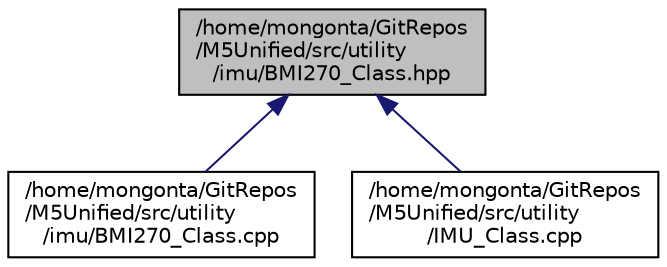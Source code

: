 digraph "/home/mongonta/GitRepos/M5Unified/src/utility/imu/BMI270_Class.hpp"
{
 // LATEX_PDF_SIZE
  edge [fontname="Helvetica",fontsize="10",labelfontname="Helvetica",labelfontsize="10"];
  node [fontname="Helvetica",fontsize="10",shape=record];
  Node1 [label="/home/mongonta/GitRepos\l/M5Unified/src/utility\l/imu/BMI270_Class.hpp",height=0.2,width=0.4,color="black", fillcolor="grey75", style="filled", fontcolor="black",tooltip=" "];
  Node1 -> Node2 [dir="back",color="midnightblue",fontsize="10",style="solid",fontname="Helvetica"];
  Node2 [label="/home/mongonta/GitRepos\l/M5Unified/src/utility\l/imu/BMI270_Class.cpp",height=0.2,width=0.4,color="black", fillcolor="white", style="filled",URL="$BMI270__Class_8cpp.html",tooltip=" "];
  Node1 -> Node3 [dir="back",color="midnightblue",fontsize="10",style="solid",fontname="Helvetica"];
  Node3 [label="/home/mongonta/GitRepos\l/M5Unified/src/utility\l/IMU_Class.cpp",height=0.2,width=0.4,color="black", fillcolor="white", style="filled",URL="$IMU__Class_8cpp.html",tooltip=" "];
}
